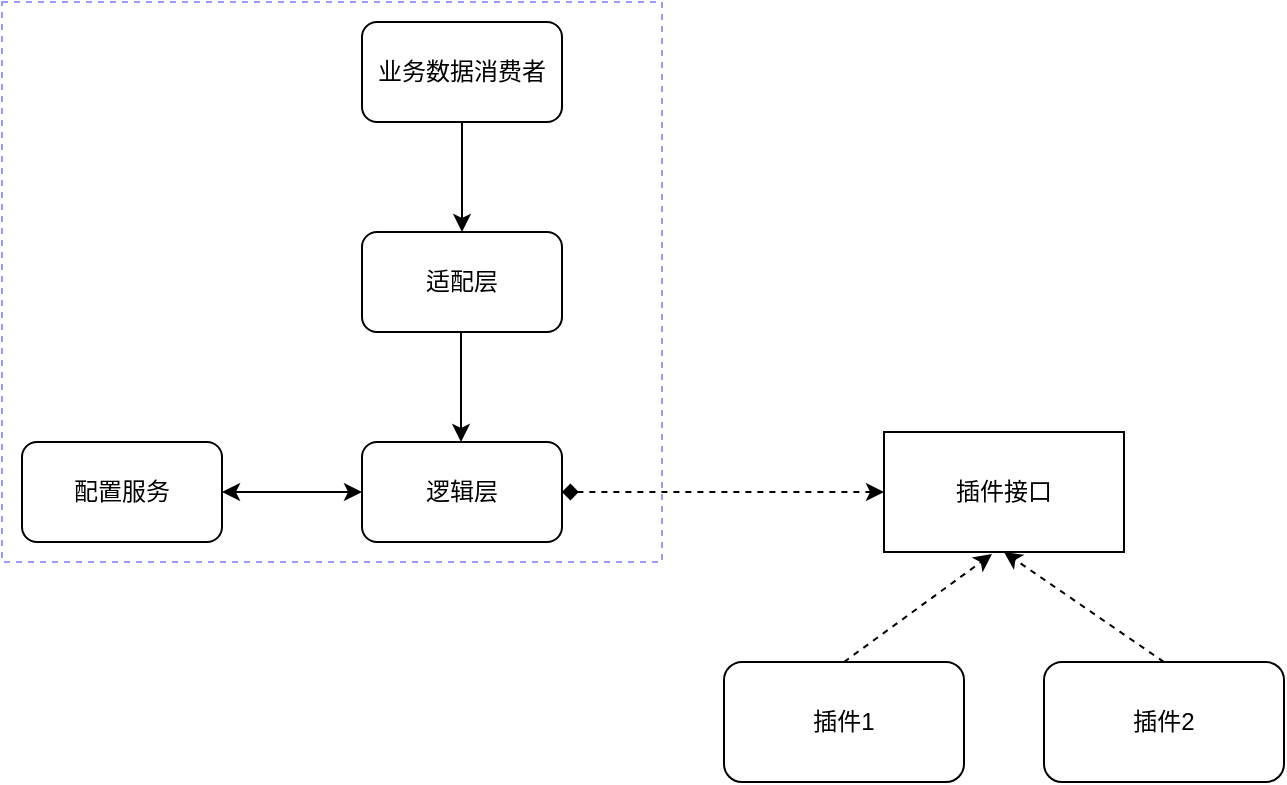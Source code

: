 <mxfile version="14.2.9" type="github">
  <diagram id="0rmeQY0pmSbMv6cz80Xn" name="第 1 页">
    <mxGraphModel dx="1422" dy="762" grid="1" gridSize="10" guides="1" tooltips="1" connect="1" arrows="1" fold="1" page="1" pageScale="1" pageWidth="827" pageHeight="1169" math="0" shadow="0">
      <root>
        <mxCell id="0" />
        <mxCell id="1" parent="0" />
        <mxCell id="TNReO3M6nN-RKJtTdcxZ-17" value="" style="rounded=0;whiteSpace=wrap;html=1;dashed=1;strokeColor=#9999FF;" vertex="1" parent="1">
          <mxGeometry x="20" y="62" width="330" height="280" as="geometry" />
        </mxCell>
        <mxCell id="TNReO3M6nN-RKJtTdcxZ-1" value="插件接口" style="rounded=0;whiteSpace=wrap;html=1;" vertex="1" parent="1">
          <mxGeometry x="461" y="277" width="120" height="60" as="geometry" />
        </mxCell>
        <mxCell id="TNReO3M6nN-RKJtTdcxZ-2" value="插件1" style="rounded=1;whiteSpace=wrap;html=1;" vertex="1" parent="1">
          <mxGeometry x="381" y="392" width="120" height="60" as="geometry" />
        </mxCell>
        <mxCell id="TNReO3M6nN-RKJtTdcxZ-3" value="插件2" style="rounded=1;whiteSpace=wrap;html=1;" vertex="1" parent="1">
          <mxGeometry x="541" y="392" width="120" height="60" as="geometry" />
        </mxCell>
        <mxCell id="TNReO3M6nN-RKJtTdcxZ-4" value="" style="endArrow=classic;html=1;entryX=0.45;entryY=1.017;entryDx=0;entryDy=0;entryPerimeter=0;exitX=0.5;exitY=0;exitDx=0;exitDy=0;dashed=1;" edge="1" parent="1" source="TNReO3M6nN-RKJtTdcxZ-2" target="TNReO3M6nN-RKJtTdcxZ-1">
          <mxGeometry width="50" height="50" relative="1" as="geometry">
            <mxPoint x="431" y="327" as="sourcePoint" />
            <mxPoint x="481" y="277" as="targetPoint" />
          </mxGeometry>
        </mxCell>
        <mxCell id="TNReO3M6nN-RKJtTdcxZ-5" value="" style="endArrow=classic;html=1;entryX=0.5;entryY=1;entryDx=0;entryDy=0;exitX=0.5;exitY=0;exitDx=0;exitDy=0;dashed=1;" edge="1" parent="1" source="TNReO3M6nN-RKJtTdcxZ-3" target="TNReO3M6nN-RKJtTdcxZ-1">
          <mxGeometry width="50" height="50" relative="1" as="geometry">
            <mxPoint x="411" y="377" as="sourcePoint" />
            <mxPoint x="515" y="278.02" as="targetPoint" />
          </mxGeometry>
        </mxCell>
        <mxCell id="TNReO3M6nN-RKJtTdcxZ-9" value="适配层" style="rounded=1;whiteSpace=wrap;html=1;" vertex="1" parent="1">
          <mxGeometry x="200" y="177" width="100" height="50" as="geometry" />
        </mxCell>
        <mxCell id="TNReO3M6nN-RKJtTdcxZ-10" value="业务数据消费者" style="rounded=1;whiteSpace=wrap;html=1;" vertex="1" parent="1">
          <mxGeometry x="200" y="72" width="100" height="50" as="geometry" />
        </mxCell>
        <mxCell id="TNReO3M6nN-RKJtTdcxZ-11" value="配置服务" style="rounded=1;whiteSpace=wrap;html=1;" vertex="1" parent="1">
          <mxGeometry x="30" y="282" width="100" height="50" as="geometry" />
        </mxCell>
        <mxCell id="TNReO3M6nN-RKJtTdcxZ-12" value="" style="endArrow=classic;startArrow=diamond;html=1;dashed=1;entryX=0;entryY=0.5;entryDx=0;entryDy=0;exitX=1;exitY=0.5;exitDx=0;exitDy=0;startFill=1;" edge="1" parent="1" source="TNReO3M6nN-RKJtTdcxZ-15" target="TNReO3M6nN-RKJtTdcxZ-1">
          <mxGeometry width="50" height="50" relative="1" as="geometry">
            <mxPoint x="301" y="202" as="sourcePoint" />
            <mxPoint x="380" y="192" as="targetPoint" />
          </mxGeometry>
        </mxCell>
        <mxCell id="TNReO3M6nN-RKJtTdcxZ-13" value="" style="endArrow=classic;html=1;entryX=0.5;entryY=0;entryDx=0;entryDy=0;exitX=0.5;exitY=1;exitDx=0;exitDy=0;" edge="1" parent="1" source="TNReO3M6nN-RKJtTdcxZ-10" target="TNReO3M6nN-RKJtTdcxZ-9">
          <mxGeometry width="50" height="50" relative="1" as="geometry">
            <mxPoint x="180" y="382" as="sourcePoint" />
            <mxPoint x="230" y="332" as="targetPoint" />
          </mxGeometry>
        </mxCell>
        <mxCell id="TNReO3M6nN-RKJtTdcxZ-14" value="" style="endArrow=classic;html=1;entryX=0;entryY=0.5;entryDx=0;entryDy=0;exitX=1;exitY=0.5;exitDx=0;exitDy=0;startArrow=classic;startFill=1;" edge="1" parent="1" source="TNReO3M6nN-RKJtTdcxZ-11" target="TNReO3M6nN-RKJtTdcxZ-15">
          <mxGeometry width="50" height="50" relative="1" as="geometry">
            <mxPoint x="130" y="302" as="sourcePoint" />
            <mxPoint x="180" y="252" as="targetPoint" />
          </mxGeometry>
        </mxCell>
        <mxCell id="TNReO3M6nN-RKJtTdcxZ-15" value="逻辑层" style="rounded=1;whiteSpace=wrap;html=1;" vertex="1" parent="1">
          <mxGeometry x="200" y="282" width="100" height="50" as="geometry" />
        </mxCell>
        <mxCell id="TNReO3M6nN-RKJtTdcxZ-16" value="" style="endArrow=classic;html=1;entryX=0.5;entryY=0;entryDx=0;entryDy=0;exitX=0.5;exitY=1;exitDx=0;exitDy=0;" edge="1" parent="1">
          <mxGeometry width="50" height="50" relative="1" as="geometry">
            <mxPoint x="249.5" y="227" as="sourcePoint" />
            <mxPoint x="249.5" y="282" as="targetPoint" />
          </mxGeometry>
        </mxCell>
      </root>
    </mxGraphModel>
  </diagram>
</mxfile>

